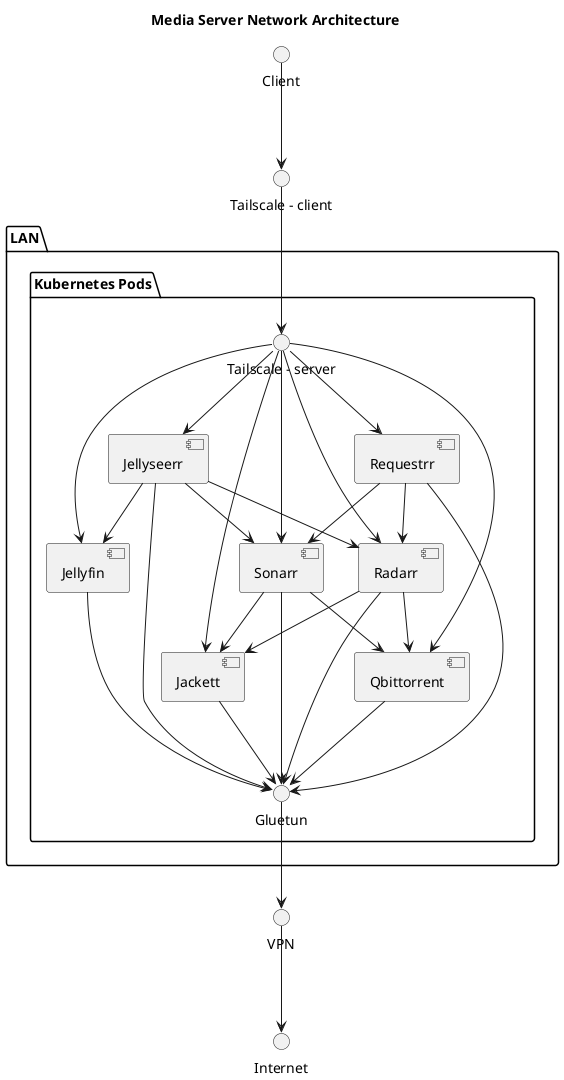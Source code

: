 @startuml Media Server Network Architecture 
title Media Server Network Architecture 

() Internet
() VPN
() Client
() "Tailscale - client"

package LAN{

    package "Kubernetes Pods"{
        [Jellyfin]
        [Jellyseerr]
        [Jackett]
        [Sonarr]
        [Radarr]
        [Qbittorrent]
        [Requestrr]
        () Gluetun
        () "Tailscale - server"
    }

    ' Egress for some sensitive services over VPN
    Gluetun --> VPN
    VPN --> Internet
    Qbittorrent --> Gluetun
    Jackett --> Gluetun

    ' Egress for other services 
    Jellyfin --> Gluetun
    Jellyseerr --> Gluetun
    Sonarr --> Gluetun
    Radarr --> Gluetun
    Requestrr --> Gluetun

    Sonarr --> Jackett
    Radarr --> Jackett
    Sonarr --> Qbittorrent
    Radarr --> Qbittorrent

    Requestrr --> Sonarr
    Requestrr --> Radarr

    Jellyseerr --> Jellyfin
    Jellyseerr --> Sonarr
    Jellyseerr --> Radarr

    ' Ingress to all services locally
    Client --> "Tailscale - client"
    "Tailscale - client" --> "Tailscale - server"
    "Tailscale - server" --> Jellyfin
    "Tailscale - server" --> Jellyseerr
    "Tailscale - server" --> Jackett
    "Tailscale - server" --> Sonarr
    "Tailscale - server" --> Radarr
    "Tailscale - server" --> Qbittorrent
    "Tailscale - server" --> Requestrr
}


@enduml
